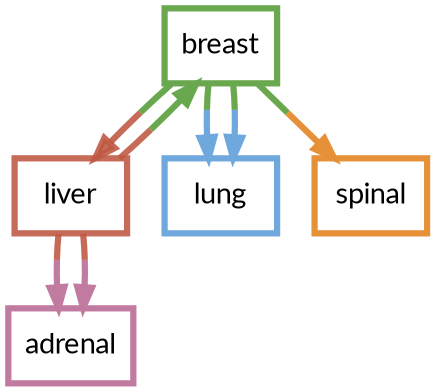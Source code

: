 digraph  {
dpi=600;size=3.5;
breast [color="#6aa84f", fillcolor=white, fontname=Lato, penwidth="3.0", shape=box];
adrenal [color="#c27ba0", fillcolor=white, fontname=Lato, penwidth="3.0", shape=box];
liver [color="#be5742e1", fillcolor=white, fontname=Lato, penwidth="3.0", shape=box];
lung [color="#6fa8dc", fillcolor=white, fontname=Lato, penwidth="3.0", shape=box];
spinal [color="#e69138", fillcolor=white, fontname=Lato, penwidth="3.0", shape=box];
breast -> liver  [color="#6aa84f;0.5:#be5742e1", key=0, penwidth=3];
breast -> lung  [color="#6aa84f;0.5:#6fa8dc", key=0, penwidth=3];
breast -> lung  [color="#6aa84f;0.5:#6fa8dc", key=1, penwidth=3];
breast -> spinal  [color="#6aa84f;0.5:#e69138", key=0, penwidth=3];
liver -> breast  [color="#be5742e1;0.5:#6aa84f", key=0, penwidth=3];
liver -> adrenal  [color="#be5742e1;0.5:#c27ba0", key=0, penwidth=3];
liver -> adrenal  [color="#be5742e1;0.5:#c27ba0", key=1, penwidth=3];
}
